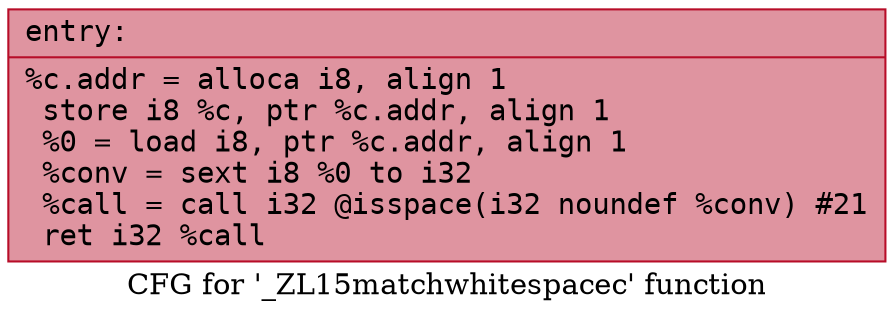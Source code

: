 digraph "CFG for '_ZL15matchwhitespacec' function" {
	label="CFG for '_ZL15matchwhitespacec' function";

	Node0x5584167ccd50 [shape=record,color="#b70d28ff", style=filled, fillcolor="#b70d2870" fontname="Courier",label="{entry:\l|  %c.addr = alloca i8, align 1\l  store i8 %c, ptr %c.addr, align 1\l  %0 = load i8, ptr %c.addr, align 1\l  %conv = sext i8 %0 to i32\l  %call = call i32 @isspace(i32 noundef %conv) #21\l  ret i32 %call\l}"];
}
